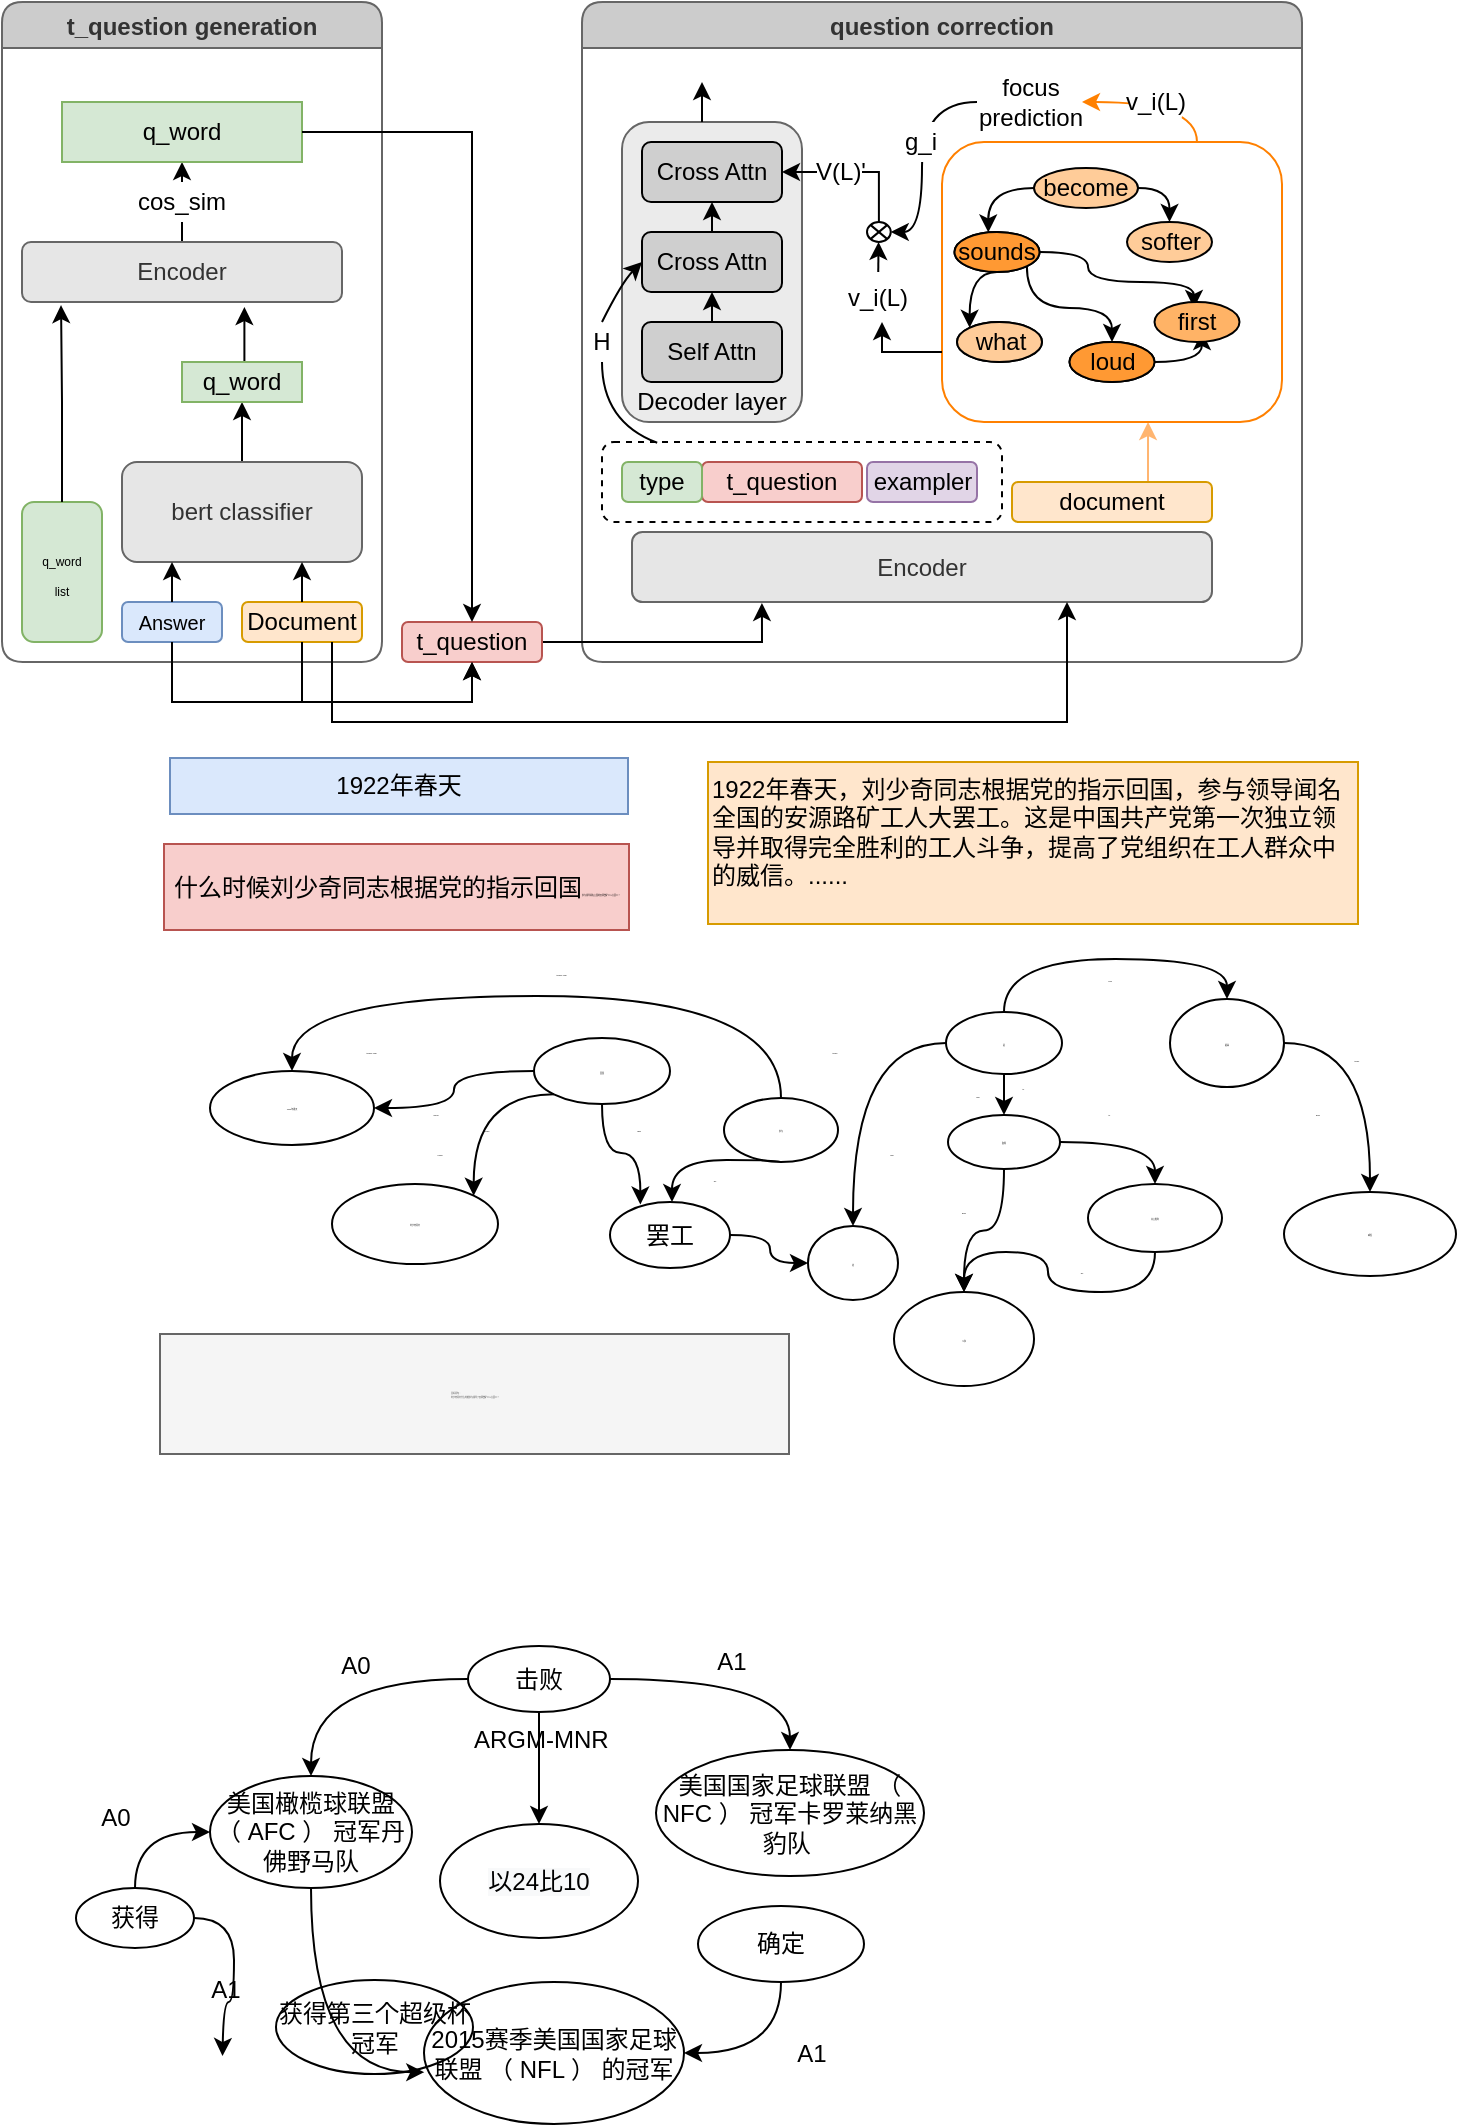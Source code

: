 <mxfile version="15.0.6" type="github">
  <diagram id="S8AlOiojRNY4c0uM1orp" name="Page-1">
    <mxGraphModel dx="785" dy="485" grid="0" gridSize="10" guides="1" tooltips="1" connect="1" arrows="1" fold="1" page="1" pageScale="1" pageWidth="827" pageHeight="1169" background="#ffffff" math="0" shadow="0">
      <root>
        <mxCell id="0" />
        <mxCell id="1" parent="0" />
        <mxCell id="nNOYpqoYlBSuwTUVvYfQ-41" style="edgeStyle=orthogonalEdgeStyle;curved=1;orthogonalLoop=1;jettySize=auto;html=1;exitX=0.5;exitY=1;exitDx=0;exitDy=0;entryX=1;entryY=0.5;entryDx=0;entryDy=0;" edge="1" parent="1" source="nNOYpqoYlBSuwTUVvYfQ-14" target="nNOYpqoYlBSuwTUVvYfQ-18">
          <mxGeometry relative="1" as="geometry" />
        </mxCell>
        <mxCell id="nNOYpqoYlBSuwTUVvYfQ-14" value="确定" style="ellipse;whiteSpace=wrap;html=1;fillColor=none;align=center;" vertex="1" parent="1">
          <mxGeometry x="368" y="992" width="83" height="38" as="geometry" />
        </mxCell>
        <mxCell id="nNOYpqoYlBSuwTUVvYfQ-18" value="&lt;span style=&quot;text-align: left&quot;&gt;2015赛季美国国家足球联盟 （ NFL ） 的冠军&lt;/span&gt;" style="ellipse;whiteSpace=wrap;html=1;fillColor=none;align=center;" vertex="1" parent="1">
          <mxGeometry x="231" y="1030" width="130" height="71" as="geometry" />
        </mxCell>
        <mxCell id="nNOYpqoYlBSuwTUVvYfQ-20" value="A1" style="text;html=1;strokeColor=none;fillColor=none;align=center;verticalAlign=middle;whiteSpace=wrap;rounded=0;" vertex="1" parent="1">
          <mxGeometry x="405" y="1055.5" width="40" height="20" as="geometry" />
        </mxCell>
        <mxCell id="nNOYpqoYlBSuwTUVvYfQ-25" style="edgeStyle=orthogonalEdgeStyle;orthogonalLoop=1;jettySize=auto;html=1;exitX=0;exitY=0.5;exitDx=0;exitDy=0;entryX=0.5;entryY=0;entryDx=0;entryDy=0;curved=1;" edge="1" parent="1" source="nNOYpqoYlBSuwTUVvYfQ-21" target="nNOYpqoYlBSuwTUVvYfQ-22">
          <mxGeometry relative="1" as="geometry" />
        </mxCell>
        <mxCell id="nNOYpqoYlBSuwTUVvYfQ-26" style="edgeStyle=orthogonalEdgeStyle;rounded=0;orthogonalLoop=1;jettySize=auto;html=1;exitX=0.5;exitY=1;exitDx=0;exitDy=0;entryX=0.5;entryY=0;entryDx=0;entryDy=0;" edge="1" parent="1" source="nNOYpqoYlBSuwTUVvYfQ-21" target="nNOYpqoYlBSuwTUVvYfQ-23">
          <mxGeometry relative="1" as="geometry" />
        </mxCell>
        <mxCell id="nNOYpqoYlBSuwTUVvYfQ-27" style="edgeStyle=orthogonalEdgeStyle;orthogonalLoop=1;jettySize=auto;html=1;exitX=1;exitY=0.5;exitDx=0;exitDy=0;entryX=0.5;entryY=0;entryDx=0;entryDy=0;curved=1;" edge="1" parent="1" source="nNOYpqoYlBSuwTUVvYfQ-21" target="nNOYpqoYlBSuwTUVvYfQ-24">
          <mxGeometry relative="1" as="geometry" />
        </mxCell>
        <mxCell id="nNOYpqoYlBSuwTUVvYfQ-21" value="击败" style="ellipse;whiteSpace=wrap;html=1;fillColor=none;align=center;" vertex="1" parent="1">
          <mxGeometry x="253" y="862" width="71" height="33" as="geometry" />
        </mxCell>
        <mxCell id="nNOYpqoYlBSuwTUVvYfQ-40" style="edgeStyle=orthogonalEdgeStyle;curved=1;orthogonalLoop=1;jettySize=auto;html=1;exitX=0.5;exitY=1;exitDx=0;exitDy=0;entryX=0.001;entryY=0.635;entryDx=0;entryDy=0;entryPerimeter=0;" edge="1" parent="1" source="nNOYpqoYlBSuwTUVvYfQ-22" target="nNOYpqoYlBSuwTUVvYfQ-18">
          <mxGeometry relative="1" as="geometry" />
        </mxCell>
        <mxCell id="nNOYpqoYlBSuwTUVvYfQ-22" value="&lt;span style=&quot;text-align: left&quot;&gt;美国橄榄球联盟 （ AFC ） 冠军丹佛野马队&lt;/span&gt;" style="ellipse;whiteSpace=wrap;html=1;fillColor=none;align=center;" vertex="1" parent="1">
          <mxGeometry x="124" y="927" width="101" height="56" as="geometry" />
        </mxCell>
        <mxCell id="nNOYpqoYlBSuwTUVvYfQ-23" value="&#xa;&#xa;&lt;span style=&quot;color: rgb(0, 0, 0); font-family: helvetica; font-size: 12px; font-style: normal; font-weight: 400; letter-spacing: normal; text-align: left; text-indent: 0px; text-transform: none; word-spacing: 0px; background-color: rgb(248, 249, 250); display: inline; float: none;&quot;&gt;以24比10&lt;/span&gt;&#xa;&#xa;" style="ellipse;whiteSpace=wrap;html=1;fillColor=none;align=center;" vertex="1" parent="1">
          <mxGeometry x="239" y="951" width="99" height="57" as="geometry" />
        </mxCell>
        <mxCell id="nNOYpqoYlBSuwTUVvYfQ-24" value="&lt;span style=&quot;text-align: left&quot;&gt;美国国家足球联盟 （ NFC ） 冠军卡罗莱纳黑豹队&amp;nbsp;&lt;/span&gt;" style="ellipse;whiteSpace=wrap;html=1;fillColor=none;align=center;" vertex="1" parent="1">
          <mxGeometry x="347" y="914" width="134" height="63" as="geometry" />
        </mxCell>
        <mxCell id="nNOYpqoYlBSuwTUVvYfQ-28" value="A0" style="text;html=1;strokeColor=none;fillColor=none;align=center;verticalAlign=middle;whiteSpace=wrap;rounded=0;" vertex="1" parent="1">
          <mxGeometry x="177" y="862" width="40" height="20" as="geometry" />
        </mxCell>
        <mxCell id="nNOYpqoYlBSuwTUVvYfQ-29" value="ARGM-MNR" style="text;whiteSpace=wrap;html=1;" vertex="1" parent="1">
          <mxGeometry x="253.997" y="895.003" width="88" height="28" as="geometry" />
        </mxCell>
        <mxCell id="nNOYpqoYlBSuwTUVvYfQ-30" value="A1" style="text;html=1;strokeColor=none;fillColor=none;align=center;verticalAlign=middle;whiteSpace=wrap;rounded=0;" vertex="1" parent="1">
          <mxGeometry x="365" y="860" width="40" height="20" as="geometry" />
        </mxCell>
        <mxCell id="nNOYpqoYlBSuwTUVvYfQ-35" style="edgeStyle=orthogonalEdgeStyle;curved=1;orthogonalLoop=1;jettySize=auto;html=1;exitX=0.5;exitY=0;exitDx=0;exitDy=0;entryX=0;entryY=0.5;entryDx=0;entryDy=0;" edge="1" parent="1" source="nNOYpqoYlBSuwTUVvYfQ-32" target="nNOYpqoYlBSuwTUVvYfQ-22">
          <mxGeometry relative="1" as="geometry" />
        </mxCell>
        <mxCell id="nNOYpqoYlBSuwTUVvYfQ-38" style="edgeStyle=orthogonalEdgeStyle;curved=1;orthogonalLoop=1;jettySize=auto;html=1;" edge="1" parent="1" source="nNOYpqoYlBSuwTUVvYfQ-32">
          <mxGeometry relative="1" as="geometry">
            <mxPoint x="130.25" y="1067" as="targetPoint" />
          </mxGeometry>
        </mxCell>
        <mxCell id="nNOYpqoYlBSuwTUVvYfQ-32" value="获得" style="ellipse;whiteSpace=wrap;html=1;fillColor=none;align=center;" vertex="1" parent="1">
          <mxGeometry x="57" y="983" width="59" height="30" as="geometry" />
        </mxCell>
        <mxCell id="nNOYpqoYlBSuwTUVvYfQ-36" value="A0" style="text;html=1;strokeColor=none;fillColor=none;align=center;verticalAlign=middle;whiteSpace=wrap;rounded=0;" vertex="1" parent="1">
          <mxGeometry x="57" y="938" width="40" height="20" as="geometry" />
        </mxCell>
        <mxCell id="nNOYpqoYlBSuwTUVvYfQ-37" value="A1" style="text;html=1;strokeColor=none;fillColor=none;align=center;verticalAlign=middle;whiteSpace=wrap;rounded=0;" vertex="1" parent="1">
          <mxGeometry x="112" y="1024" width="40" height="20" as="geometry" />
        </mxCell>
        <mxCell id="9eYaoPTUDX6HVux03ysD-3" value="t_question generation" style="swimlane;strokeColor=#666666;fontColor=#333333;rounded=1;fillColor=#CCCCCC;" parent="1" vertex="1">
          <mxGeometry x="20" y="40" width="190" height="330" as="geometry">
            <mxRectangle x="20" y="40" width="160" height="23" as="alternateBounds" />
          </mxGeometry>
        </mxCell>
        <mxCell id="9eYaoPTUDX6HVux03ysD-5" value="Document" style="rounded=1;whiteSpace=wrap;html=1;fillColor=#ffe6cc;strokeColor=#d79b00;" parent="9eYaoPTUDX6HVux03ysD-3" vertex="1">
          <mxGeometry x="120" y="300" width="60" height="20" as="geometry" />
        </mxCell>
        <mxCell id="9eYaoPTUDX6HVux03ysD-8" value="&lt;font style=&quot;font-size: 10px&quot;&gt;Answer&lt;/font&gt;" style="rounded=1;whiteSpace=wrap;html=1;fillColor=#dae8fc;strokeColor=#6c8ebf;" parent="9eYaoPTUDX6HVux03ysD-3" vertex="1">
          <mxGeometry x="60" y="300" width="50" height="20" as="geometry" />
        </mxCell>
        <mxCell id="9eYaoPTUDX6HVux03ysD-38" style="edgeStyle=orthogonalEdgeStyle;rounded=0;orthogonalLoop=1;jettySize=auto;html=1;exitX=0.5;exitY=0;exitDx=0;exitDy=0;entryX=0.5;entryY=1;entryDx=0;entryDy=0;" parent="9eYaoPTUDX6HVux03ysD-3" source="9eYaoPTUDX6HVux03ysD-9" target="9eYaoPTUDX6HVux03ysD-15" edge="1">
          <mxGeometry relative="1" as="geometry" />
        </mxCell>
        <mxCell id="9eYaoPTUDX6HVux03ysD-9" value="bert classifier" style="rounded=1;whiteSpace=wrap;html=1;strokeColor=#666666;fontColor=#333333;fillColor=#E6E6E6;" parent="9eYaoPTUDX6HVux03ysD-3" vertex="1">
          <mxGeometry x="60" y="230" width="120" height="50" as="geometry" />
        </mxCell>
        <mxCell id="9eYaoPTUDX6HVux03ysD-10" value="&lt;font style=&quot;font-size: 6px&quot;&gt;q_word&lt;br style=&quot;font-size: 6px&quot;&gt;list&lt;/font&gt;" style="rounded=1;whiteSpace=wrap;html=1;fillColor=#d5e8d4;strokeColor=#82b366;" parent="9eYaoPTUDX6HVux03ysD-3" vertex="1">
          <mxGeometry x="10" y="250" width="40" height="70" as="geometry" />
        </mxCell>
        <mxCell id="9eYaoPTUDX6HVux03ysD-12" value="" style="endArrow=classic;html=1;exitX=0.5;exitY=0;exitDx=0;exitDy=0;entryX=0.75;entryY=1;entryDx=0;entryDy=0;" parent="9eYaoPTUDX6HVux03ysD-3" source="9eYaoPTUDX6HVux03ysD-5" target="9eYaoPTUDX6HVux03ysD-9" edge="1">
          <mxGeometry width="50" height="50" relative="1" as="geometry">
            <mxPoint x="170" y="270" as="sourcePoint" />
            <mxPoint x="220" y="220" as="targetPoint" />
          </mxGeometry>
        </mxCell>
        <mxCell id="9eYaoPTUDX6HVux03ysD-20" style="edgeStyle=orthogonalEdgeStyle;rounded=0;orthogonalLoop=1;jettySize=auto;html=1;exitX=0.5;exitY=0;exitDx=0;exitDy=0;entryX=0.695;entryY=1.084;entryDx=0;entryDy=0;entryPerimeter=0;" parent="9eYaoPTUDX6HVux03ysD-3" source="9eYaoPTUDX6HVux03ysD-15" target="9eYaoPTUDX6HVux03ysD-17" edge="1">
          <mxGeometry relative="1" as="geometry" />
        </mxCell>
        <mxCell id="9eYaoPTUDX6HVux03ysD-15" value="q_word" style="whiteSpace=wrap;html=1;rounded=0;strokeColor=#82b366;fillColor=#d5e8d4;" parent="9eYaoPTUDX6HVux03ysD-3" vertex="1">
          <mxGeometry x="90" y="180" width="60" height="20" as="geometry" />
        </mxCell>
        <mxCell id="9eYaoPTUDX6HVux03ysD-22" value="" style="edgeStyle=orthogonalEdgeStyle;rounded=0;orthogonalLoop=1;jettySize=auto;html=1;" parent="9eYaoPTUDX6HVux03ysD-3" source="9eYaoPTUDX6HVux03ysD-17" target="9eYaoPTUDX6HVux03ysD-21" edge="1">
          <mxGeometry relative="1" as="geometry" />
        </mxCell>
        <mxCell id="9eYaoPTUDX6HVux03ysD-17" value="Encoder" style="rounded=1;whiteSpace=wrap;html=1;strokeColor=#666666;fontColor=#333333;fillColor=#E6E6E6;" parent="9eYaoPTUDX6HVux03ysD-3" vertex="1">
          <mxGeometry x="10" y="120" width="160" height="30" as="geometry" />
        </mxCell>
        <mxCell id="9eYaoPTUDX6HVux03ysD-18" style="edgeStyle=orthogonalEdgeStyle;rounded=0;orthogonalLoop=1;jettySize=auto;html=1;entryX=0.122;entryY=1.052;entryDx=0;entryDy=0;entryPerimeter=0;" parent="9eYaoPTUDX6HVux03ysD-3" source="9eYaoPTUDX6HVux03ysD-10" target="9eYaoPTUDX6HVux03ysD-17" edge="1">
          <mxGeometry relative="1" as="geometry">
            <mxPoint x="30" y="230" as="targetPoint" />
          </mxGeometry>
        </mxCell>
        <mxCell id="9eYaoPTUDX6HVux03ysD-21" value="q_word" style="whiteSpace=wrap;html=1;rounded=0;fillColor=#d5e8d4;strokeColor=#82b366;" parent="9eYaoPTUDX6HVux03ysD-3" vertex="1">
          <mxGeometry x="30" y="50" width="120" height="30" as="geometry" />
        </mxCell>
        <mxCell id="9eYaoPTUDX6HVux03ysD-24" value="cos_sim" style="text;html=1;strokeColor=none;align=center;verticalAlign=middle;whiteSpace=wrap;rounded=0;fillColor=#ffffff;" parent="9eYaoPTUDX6HVux03ysD-3" vertex="1">
          <mxGeometry x="70" y="90" width="40" height="20" as="geometry" />
        </mxCell>
        <mxCell id="9eYaoPTUDX6HVux03ysD-4" value="question correction" style="swimlane;rounded=1;strokeColor=#666666;fontColor=#333333;fillColor=#CCCCCC;" parent="1" vertex="1">
          <mxGeometry x="310" y="40" width="360" height="330" as="geometry" />
        </mxCell>
        <mxCell id="9eYaoPTUDX6HVux03ysD-35" value="Encoder" style="rounded=1;whiteSpace=wrap;html=1;strokeColor=#666666;fontColor=#333333;fillColor=#E6E6E6;" parent="9eYaoPTUDX6HVux03ysD-4" vertex="1">
          <mxGeometry x="25" y="265" width="290" height="35" as="geometry" />
        </mxCell>
        <mxCell id="9eYaoPTUDX6HVux03ysD-43" value="t_question" style="rounded=1;whiteSpace=wrap;html=1;fillColor=#f8cecc;strokeColor=#b85450;" parent="9eYaoPTUDX6HVux03ysD-4" vertex="1">
          <mxGeometry x="60" y="230" width="80" height="20" as="geometry" />
        </mxCell>
        <mxCell id="9eYaoPTUDX6HVux03ysD-61" style="edgeStyle=orthogonalEdgeStyle;rounded=0;orthogonalLoop=1;jettySize=auto;html=1;exitX=0.5;exitY=0;exitDx=0;exitDy=0;entryX=0.606;entryY=1;entryDx=0;entryDy=0;entryPerimeter=0;strokeColor=#FFB570;" parent="9eYaoPTUDX6HVux03ysD-4" source="9eYaoPTUDX6HVux03ysD-44" target="9eYaoPTUDX6HVux03ysD-59" edge="1">
          <mxGeometry relative="1" as="geometry" />
        </mxCell>
        <mxCell id="9eYaoPTUDX6HVux03ysD-44" value="document" style="rounded=1;whiteSpace=wrap;html=1;fillColor=#ffe6cc;strokeColor=#d79b00;" parent="9eYaoPTUDX6HVux03ysD-4" vertex="1">
          <mxGeometry x="215" y="240" width="100" height="20" as="geometry" />
        </mxCell>
        <mxCell id="9eYaoPTUDX6HVux03ysD-46" value="exampler" style="rounded=1;whiteSpace=wrap;html=1;fillColor=#e1d5e7;strokeColor=#9673a6;" parent="9eYaoPTUDX6HVux03ysD-4" vertex="1">
          <mxGeometry x="142.5" y="230" width="55" height="20" as="geometry" />
        </mxCell>
        <mxCell id="9eYaoPTUDX6HVux03ysD-47" value="" style="rounded=1;whiteSpace=wrap;html=1;fillColor=none;dashed=1;" parent="9eYaoPTUDX6HVux03ysD-4" vertex="1">
          <mxGeometry x="10" y="220" width="200" height="40" as="geometry" />
        </mxCell>
        <mxCell id="9eYaoPTUDX6HVux03ysD-45" value="type" style="rounded=1;whiteSpace=wrap;html=1;strokeColor=#82b366;fillColor=#d5e8d4;" parent="9eYaoPTUDX6HVux03ysD-4" vertex="1">
          <mxGeometry x="20" y="230" width="40" height="20" as="geometry" />
        </mxCell>
        <mxCell id="9eYaoPTUDX6HVux03ysD-49" value="" style="rounded=1;whiteSpace=wrap;html=1;strokeColor=#666666;fontColor=#333333;fillColor=#EBEBEB;" parent="9eYaoPTUDX6HVux03ysD-4" vertex="1">
          <mxGeometry x="20" y="60" width="90" height="150" as="geometry" />
        </mxCell>
        <mxCell id="9eYaoPTUDX6HVux03ysD-50" value="Self Attn" style="rounded=1;whiteSpace=wrap;html=1;fillColor=#CFCFCF;" parent="9eYaoPTUDX6HVux03ysD-4" vertex="1">
          <mxGeometry x="30" y="160" width="70" height="30" as="geometry" />
        </mxCell>
        <mxCell id="9eYaoPTUDX6HVux03ysD-158" style="edgeStyle=orthogonalEdgeStyle;rounded=0;orthogonalLoop=1;jettySize=auto;html=1;exitX=0.5;exitY=0;exitDx=0;exitDy=0;entryX=0.5;entryY=1;entryDx=0;entryDy=0;strokeColor=#000000;" parent="9eYaoPTUDX6HVux03ysD-4" source="9eYaoPTUDX6HVux03ysD-52" target="9eYaoPTUDX6HVux03ysD-51" edge="1">
          <mxGeometry relative="1" as="geometry" />
        </mxCell>
        <mxCell id="9eYaoPTUDX6HVux03ysD-52" value="Cross Attn" style="rounded=1;whiteSpace=wrap;html=1;fillColor=#CFCFCF;" parent="9eYaoPTUDX6HVux03ysD-4" vertex="1">
          <mxGeometry x="30" y="115" width="70" height="30" as="geometry" />
        </mxCell>
        <mxCell id="9eYaoPTUDX6HVux03ysD-51" value="Cross Attn" style="rounded=1;whiteSpace=wrap;html=1;fillColor=#CFCFCF;" parent="9eYaoPTUDX6HVux03ysD-4" vertex="1">
          <mxGeometry x="30" y="70" width="70" height="30" as="geometry" />
        </mxCell>
        <mxCell id="9eYaoPTUDX6HVux03ysD-57" value="H" style="rounded=1;whiteSpace=wrap;html=1;strokeColor=none;fillColor=none;" parent="9eYaoPTUDX6HVux03ysD-4" vertex="1">
          <mxGeometry x="-5" y="160" width="30" height="20" as="geometry" />
        </mxCell>
        <mxCell id="9eYaoPTUDX6HVux03ysD-58" value="" style="curved=1;endArrow=none;html=1;exitX=0.138;exitY=0.01;exitDx=0;exitDy=0;exitPerimeter=0;" parent="9eYaoPTUDX6HVux03ysD-4" source="9eYaoPTUDX6HVux03ysD-47" target="9eYaoPTUDX6HVux03ysD-57" edge="1">
          <mxGeometry width="50" height="50" relative="1" as="geometry">
            <mxPoint x="110" y="220" as="sourcePoint" />
            <mxPoint x="70" y="130" as="targetPoint" />
            <Array as="points">
              <mxPoint x="10" y="210" />
            </Array>
          </mxGeometry>
        </mxCell>
        <mxCell id="9eYaoPTUDX6HVux03ysD-59" value="" style="rounded=1;whiteSpace=wrap;html=1;fillColor=none;strokeColor=#FF8000;" parent="9eYaoPTUDX6HVux03ysD-4" vertex="1">
          <mxGeometry x="180" y="70" width="170" height="140" as="geometry" />
        </mxCell>
        <mxCell id="9eYaoPTUDX6HVux03ysD-110" style="edgeStyle=orthogonalEdgeStyle;curved=1;orthogonalLoop=1;jettySize=auto;html=1;exitX=0;exitY=0.5;exitDx=0;exitDy=0;entryX=0.397;entryY=0.01;entryDx=0;entryDy=0;entryPerimeter=0;" parent="9eYaoPTUDX6HVux03ysD-4" source="9eYaoPTUDX6HVux03ysD-146" target="9eYaoPTUDX6HVux03ysD-96" edge="1">
          <mxGeometry relative="1" as="geometry">
            <mxPoint x="221.373" y="97.141" as="sourcePoint" />
          </mxGeometry>
        </mxCell>
        <mxCell id="9eYaoPTUDX6HVux03ysD-98" value="" style="ellipse;whiteSpace=wrap;html=1;rounded=1;fillColor=#FFCC99;" parent="9eYaoPTUDX6HVux03ysD-4" vertex="1">
          <mxGeometry x="187.5" y="160" width="42.5" height="20" as="geometry" />
        </mxCell>
        <mxCell id="9eYaoPTUDX6HVux03ysD-112" style="edgeStyle=orthogonalEdgeStyle;curved=1;orthogonalLoop=1;jettySize=auto;html=1;exitX=1;exitY=0.5;exitDx=0;exitDy=0;entryX=0.559;entryY=0.75;entryDx=0;entryDy=0;entryPerimeter=0;" parent="9eYaoPTUDX6HVux03ysD-4" source="9eYaoPTUDX6HVux03ysD-100" target="9eYaoPTUDX6HVux03ysD-111" edge="1">
          <mxGeometry relative="1" as="geometry" />
        </mxCell>
        <mxCell id="9eYaoPTUDX6HVux03ysD-100" value="" style="ellipse;whiteSpace=wrap;html=1;rounded=1;fillColor=#ffe6cc;" parent="9eYaoPTUDX6HVux03ysD-4" vertex="1">
          <mxGeometry x="243.75" y="170" width="42.5" height="20" as="geometry" />
        </mxCell>
        <mxCell id="9eYaoPTUDX6HVux03ysD-107" style="edgeStyle=orthogonalEdgeStyle;curved=1;orthogonalLoop=1;jettySize=auto;html=1;exitX=0.5;exitY=1;exitDx=0;exitDy=0;entryX=0;entryY=0;entryDx=0;entryDy=0;" parent="9eYaoPTUDX6HVux03ysD-4" source="9eYaoPTUDX6HVux03ysD-96" target="9eYaoPTUDX6HVux03ysD-98" edge="1">
          <mxGeometry relative="1" as="geometry" />
        </mxCell>
        <mxCell id="9eYaoPTUDX6HVux03ysD-108" style="edgeStyle=orthogonalEdgeStyle;curved=1;orthogonalLoop=1;jettySize=auto;html=1;exitX=1;exitY=0.5;exitDx=0;exitDy=0;" parent="9eYaoPTUDX6HVux03ysD-4" source="9eYaoPTUDX6HVux03ysD-96" edge="1">
          <mxGeometry relative="1" as="geometry">
            <mxPoint x="306" y="153" as="targetPoint" />
            <Array as="points">
              <mxPoint x="253" y="125" />
              <mxPoint x="253" y="140" />
              <mxPoint x="306" y="140" />
            </Array>
          </mxGeometry>
        </mxCell>
        <mxCell id="9eYaoPTUDX6HVux03ysD-96" value="" style="ellipse;whiteSpace=wrap;html=1;rounded=1;fillColor=#ffe6cc;" parent="9eYaoPTUDX6HVux03ysD-4" vertex="1">
          <mxGeometry x="186.25" y="115" width="42.5" height="20" as="geometry" />
        </mxCell>
        <mxCell id="9eYaoPTUDX6HVux03ysD-111" value="first" style="ellipse;whiteSpace=wrap;html=1;rounded=1;fillColor=#FFB366;" parent="9eYaoPTUDX6HVux03ysD-4" vertex="1">
          <mxGeometry x="286.25" y="150" width="42.5" height="20" as="geometry" />
        </mxCell>
        <mxCell id="9eYaoPTUDX6HVux03ysD-120" value="v_i(L)" style="rounded=1;whiteSpace=wrap;html=1;strokeColor=none;" parent="9eYaoPTUDX6HVux03ysD-4" vertex="1">
          <mxGeometry x="130" y="135" width="36.25" height="25" as="geometry" />
        </mxCell>
        <mxCell id="9eYaoPTUDX6HVux03ysD-123" style="edgeStyle=orthogonalEdgeStyle;rounded=0;orthogonalLoop=1;jettySize=auto;html=1;entryX=1;entryY=0.5;entryDx=0;entryDy=0;strokeColor=#000000;" parent="9eYaoPTUDX6HVux03ysD-4" source="9eYaoPTUDX6HVux03ysD-122" target="9eYaoPTUDX6HVux03ysD-51" edge="1">
          <mxGeometry relative="1" as="geometry">
            <Array as="points">
              <mxPoint x="148" y="85" />
            </Array>
          </mxGeometry>
        </mxCell>
        <mxCell id="9eYaoPTUDX6HVux03ysD-122" value="" style="verticalLabelPosition=bottom;verticalAlign=top;html=1;shape=mxgraph.flowchart.or;rounded=1;" parent="9eYaoPTUDX6HVux03ysD-4" vertex="1">
          <mxGeometry x="142.5" y="110" width="11.88" height="10" as="geometry" />
        </mxCell>
        <mxCell id="9eYaoPTUDX6HVux03ysD-127" style="edgeStyle=orthogonalEdgeStyle;orthogonalLoop=1;jettySize=auto;html=1;exitX=0;exitY=0.5;exitDx=0;exitDy=0;entryX=1;entryY=0.5;entryDx=0;entryDy=0;entryPerimeter=0;strokeColor=#000000;curved=1;" parent="9eYaoPTUDX6HVux03ysD-4" source="9eYaoPTUDX6HVux03ysD-125" target="9eYaoPTUDX6HVux03ysD-122" edge="1">
          <mxGeometry relative="1" as="geometry">
            <Array as="points">
              <mxPoint x="170" y="50" />
              <mxPoint x="170" y="115" />
            </Array>
          </mxGeometry>
        </mxCell>
        <mxCell id="9eYaoPTUDX6HVux03ysD-125" value="focus prediction" style="rounded=1;whiteSpace=wrap;html=1;strokeColor=none;" parent="9eYaoPTUDX6HVux03ysD-4" vertex="1">
          <mxGeometry x="197.5" y="40" width="52.5" height="20" as="geometry" />
        </mxCell>
        <mxCell id="9eYaoPTUDX6HVux03ysD-128" value="g_i" style="rounded=1;whiteSpace=wrap;html=1;strokeColor=none;" parent="9eYaoPTUDX6HVux03ysD-4" vertex="1">
          <mxGeometry x="159.25" y="60" width="20.75" height="20" as="geometry" />
        </mxCell>
        <mxCell id="9eYaoPTUDX6HVux03ysD-140" style="edgeStyle=orthogonalEdgeStyle;curved=1;orthogonalLoop=1;jettySize=auto;html=1;exitX=0.75;exitY=0;exitDx=0;exitDy=0;entryX=1;entryY=0.5;entryDx=0;entryDy=0;strokeColor=#FF8000;" parent="9eYaoPTUDX6HVux03ysD-4" source="9eYaoPTUDX6HVux03ysD-59" target="9eYaoPTUDX6HVux03ysD-125" edge="1">
          <mxGeometry relative="1" as="geometry">
            <mxPoint x="270" y="50.0" as="targetPoint" />
            <Array as="points">
              <mxPoint x="308" y="50" />
            </Array>
          </mxGeometry>
        </mxCell>
        <mxCell id="9eYaoPTUDX6HVux03ysD-138" value="v_i(L)" style="rounded=1;whiteSpace=wrap;html=1;strokeColor=none;" parent="9eYaoPTUDX6HVux03ysD-4" vertex="1">
          <mxGeometry x="273.75" y="40" width="26.25" height="20" as="geometry" />
        </mxCell>
        <mxCell id="9eYaoPTUDX6HVux03ysD-144" value="V(L)&#39;" style="rounded=0;whiteSpace=wrap;html=1;fillColor=#ffffff;strokeColor=none;" parent="9eYaoPTUDX6HVux03ysD-4" vertex="1">
          <mxGeometry x="117.5" y="75" width="22.5" height="20" as="geometry" />
        </mxCell>
        <mxCell id="9eYaoPTUDX6HVux03ysD-146" value="become" style="ellipse;whiteSpace=wrap;html=1;rounded=1;fillColor=#FFCC99;" parent="9eYaoPTUDX6HVux03ysD-4" vertex="1">
          <mxGeometry x="226" y="83" width="52" height="20" as="geometry" />
        </mxCell>
        <mxCell id="nNOYpqoYlBSuwTUVvYfQ-42" style="edgeStyle=orthogonalEdgeStyle;curved=1;orthogonalLoop=1;jettySize=auto;html=1;exitX=1;exitY=1;exitDx=0;exitDy=0;entryX=0.5;entryY=0;entryDx=0;entryDy=0;" edge="1" parent="9eYaoPTUDX6HVux03ysD-4" source="9eYaoPTUDX6HVux03ysD-147" target="9eYaoPTUDX6HVux03ysD-150">
          <mxGeometry relative="1" as="geometry">
            <Array as="points">
              <mxPoint x="222" y="153" />
              <mxPoint x="265" y="153" />
            </Array>
          </mxGeometry>
        </mxCell>
        <mxCell id="9eYaoPTUDX6HVux03ysD-147" value="sounds" style="ellipse;whiteSpace=wrap;html=1;rounded=1;fillColor=#FF9933;" parent="9eYaoPTUDX6HVux03ysD-4" vertex="1">
          <mxGeometry x="186.25" y="115" width="42.5" height="20" as="geometry" />
        </mxCell>
        <mxCell id="9eYaoPTUDX6HVux03ysD-148" value="what" style="ellipse;whiteSpace=wrap;html=1;rounded=1;fillColor=#FFCC99;" parent="9eYaoPTUDX6HVux03ysD-4" vertex="1">
          <mxGeometry x="187.5" y="160" width="42.5" height="20" as="geometry" />
        </mxCell>
        <mxCell id="9eYaoPTUDX6HVux03ysD-150" value="loud" style="ellipse;whiteSpace=wrap;html=1;rounded=1;fillColor=#FF9933;" parent="9eYaoPTUDX6HVux03ysD-4" vertex="1">
          <mxGeometry x="243.75" y="170" width="42.5" height="20" as="geometry" />
        </mxCell>
        <mxCell id="9eYaoPTUDX6HVux03ysD-153" value="softer" style="ellipse;whiteSpace=wrap;html=1;rounded=1;fillColor=#FFCC99;" parent="9eYaoPTUDX6HVux03ysD-4" vertex="1">
          <mxGeometry x="272.5" y="110" width="42.5" height="20" as="geometry" />
        </mxCell>
        <mxCell id="9eYaoPTUDX6HVux03ysD-154" style="edgeStyle=orthogonalEdgeStyle;curved=1;orthogonalLoop=1;jettySize=auto;html=1;exitX=1;exitY=0.5;exitDx=0;exitDy=0;entryX=0.5;entryY=0;entryDx=0;entryDy=0;" parent="9eYaoPTUDX6HVux03ysD-4" source="9eYaoPTUDX6HVux03ysD-146" target="9eYaoPTUDX6HVux03ysD-153" edge="1">
          <mxGeometry relative="1" as="geometry" />
        </mxCell>
        <mxCell id="9eYaoPTUDX6HVux03ysD-157" value="" style="endArrow=classic;html=1;strokeColor=#000000;exitX=0.5;exitY=0;exitDx=0;exitDy=0;entryX=0.5;entryY=1;entryDx=0;entryDy=0;" parent="9eYaoPTUDX6HVux03ysD-4" source="9eYaoPTUDX6HVux03ysD-50" target="9eYaoPTUDX6HVux03ysD-52" edge="1">
          <mxGeometry width="50" height="50" relative="1" as="geometry">
            <mxPoint x="50" y="200" as="sourcePoint" />
            <mxPoint x="100" y="150" as="targetPoint" />
          </mxGeometry>
        </mxCell>
        <mxCell id="9eYaoPTUDX6HVux03ysD-159" value="Decoder layer" style="text;html=1;strokeColor=none;fillColor=none;align=center;verticalAlign=middle;whiteSpace=wrap;rounded=0;" parent="9eYaoPTUDX6HVux03ysD-4" vertex="1">
          <mxGeometry x="15" y="190" width="100" height="20" as="geometry" />
        </mxCell>
        <mxCell id="9eYaoPTUDX6HVux03ysD-11" value="" style="endArrow=classic;html=1;exitX=0.5;exitY=0;exitDx=0;exitDy=0;" parent="1" source="9eYaoPTUDX6HVux03ysD-8" edge="1">
          <mxGeometry width="50" height="50" relative="1" as="geometry">
            <mxPoint x="190" y="310" as="sourcePoint" />
            <mxPoint x="105" y="320" as="targetPoint" />
          </mxGeometry>
        </mxCell>
        <mxCell id="9eYaoPTUDX6HVux03ysD-39" style="edgeStyle=orthogonalEdgeStyle;rounded=0;orthogonalLoop=1;jettySize=auto;html=1;exitX=1;exitY=0.5;exitDx=0;exitDy=0;entryX=0.224;entryY=1.014;entryDx=0;entryDy=0;entryPerimeter=0;" parent="1" source="9eYaoPTUDX6HVux03ysD-25" target="9eYaoPTUDX6HVux03ysD-35" edge="1">
          <mxGeometry relative="1" as="geometry" />
        </mxCell>
        <mxCell id="9eYaoPTUDX6HVux03ysD-25" value="t_question" style="rounded=1;whiteSpace=wrap;html=1;fillColor=#f8cecc;strokeColor=#b85450;" parent="1" vertex="1">
          <mxGeometry x="220" y="350" width="70" height="20" as="geometry" />
        </mxCell>
        <mxCell id="9eYaoPTUDX6HVux03ysD-27" style="edgeStyle=orthogonalEdgeStyle;rounded=0;orthogonalLoop=1;jettySize=auto;html=1;entryX=0.5;entryY=1;entryDx=0;entryDy=0;entryPerimeter=0;exitX=0.5;exitY=1;exitDx=0;exitDy=0;" parent="1" source="9eYaoPTUDX6HVux03ysD-5" target="9eYaoPTUDX6HVux03ysD-25" edge="1">
          <mxGeometry relative="1" as="geometry">
            <mxPoint x="170" y="410" as="sourcePoint" />
          </mxGeometry>
        </mxCell>
        <mxCell id="9eYaoPTUDX6HVux03ysD-30" style="edgeStyle=orthogonalEdgeStyle;rounded=0;orthogonalLoop=1;jettySize=auto;html=1;exitX=0.5;exitY=1;exitDx=0;exitDy=0;entryX=0.5;entryY=1;entryDx=0;entryDy=0;" parent="1" source="9eYaoPTUDX6HVux03ysD-8" target="9eYaoPTUDX6HVux03ysD-25" edge="1">
          <mxGeometry relative="1" as="geometry" />
        </mxCell>
        <mxCell id="9eYaoPTUDX6HVux03ysD-31" style="edgeStyle=orthogonalEdgeStyle;rounded=0;orthogonalLoop=1;jettySize=auto;html=1;exitX=1;exitY=0.5;exitDx=0;exitDy=0;entryX=0.5;entryY=0;entryDx=0;entryDy=0;" parent="1" source="9eYaoPTUDX6HVux03ysD-21" target="9eYaoPTUDX6HVux03ysD-25" edge="1">
          <mxGeometry relative="1" as="geometry" />
        </mxCell>
        <mxCell id="9eYaoPTUDX6HVux03ysD-42" style="edgeStyle=orthogonalEdgeStyle;rounded=0;orthogonalLoop=1;jettySize=auto;html=1;exitX=0.75;exitY=1;exitDx=0;exitDy=0;entryX=0.75;entryY=1;entryDx=0;entryDy=0;" parent="1" source="9eYaoPTUDX6HVux03ysD-5" target="9eYaoPTUDX6HVux03ysD-35" edge="1">
          <mxGeometry relative="1" as="geometry">
            <Array as="points">
              <mxPoint x="185" y="400" />
              <mxPoint x="553" y="400" />
            </Array>
          </mxGeometry>
        </mxCell>
        <mxCell id="9eYaoPTUDX6HVux03ysD-55" value="" style="curved=1;endArrow=classic;html=1;exitX=0.5;exitY=0;exitDx=0;exitDy=0;startArrow=none;" parent="1" source="9eYaoPTUDX6HVux03ysD-57" edge="1">
          <mxGeometry width="50" height="50" relative="1" as="geometry">
            <mxPoint x="330" y="220" as="sourcePoint" />
            <mxPoint x="340" y="170" as="targetPoint" />
            <Array as="points">
              <mxPoint x="330" y="180" />
              <mxPoint x="340" y="170" />
            </Array>
          </mxGeometry>
        </mxCell>
        <mxCell id="9eYaoPTUDX6HVux03ysD-118" style="edgeStyle=orthogonalEdgeStyle;orthogonalLoop=1;jettySize=auto;html=1;exitX=0;exitY=0.75;exitDx=0;exitDy=0;strokeColor=#000000;rounded=0;" parent="1" source="9eYaoPTUDX6HVux03ysD-59" edge="1">
          <mxGeometry relative="1" as="geometry">
            <mxPoint x="460" y="200" as="targetPoint" />
            <Array as="points">
              <mxPoint x="460" y="215" />
            </Array>
          </mxGeometry>
        </mxCell>
        <mxCell id="9eYaoPTUDX6HVux03ysD-121" style="edgeStyle=orthogonalEdgeStyle;rounded=0;orthogonalLoop=1;jettySize=auto;html=1;exitX=0.5;exitY=0;exitDx=0;exitDy=0;strokeColor=#000000;" parent="1" source="9eYaoPTUDX6HVux03ysD-120" edge="1">
          <mxGeometry relative="1" as="geometry">
            <mxPoint x="458.276" y="160" as="targetPoint" />
          </mxGeometry>
        </mxCell>
        <mxCell id="9eYaoPTUDX6HVux03ysD-156" value="" style="endArrow=classic;html=1;rounded=0;" parent="1" edge="1">
          <mxGeometry width="50" height="50" relative="1" as="geometry">
            <mxPoint x="370" y="100" as="sourcePoint" />
            <mxPoint x="370" y="80" as="targetPoint" />
          </mxGeometry>
        </mxCell>
        <mxCell id="nNOYpqoYlBSuwTUVvYfQ-1" value="1922年春天" style="text;whiteSpace=wrap;html=1;strokeColor=#6c8ebf;fillColor=#dae8fc;align=center;" vertex="1" parent="1">
          <mxGeometry x="104" y="418" width="229" height="28" as="geometry" />
        </mxCell>
        <mxCell id="nNOYpqoYlBSuwTUVvYfQ-2" value="1922年春天，刘少奇同志根据党的指示回国，参与领导闻名全国的安源路矿工人大罢工。这是中国共产党第一次独立领导并取得完全胜利的工人斗争，提高了党组织在工人群众中的威信。......" style="text;whiteSpace=wrap;html=1;fillColor=#ffe6cc;strokeColor=#d79b00;" vertex="1" parent="1">
          <mxGeometry x="373" y="420" width="325" height="81" as="geometry" />
        </mxCell>
        <mxCell id="nNOYpqoYlBSuwTUVvYfQ-33" value="&lt;span style=&quot;text-align: left&quot;&gt;获得第三个超级杯冠军&lt;/span&gt;" style="ellipse;whiteSpace=wrap;html=1;fillColor=none;align=center;" vertex="1" parent="1">
          <mxGeometry x="157" y="1029" width="98.5" height="47" as="geometry" />
        </mxCell>
        <mxCell id="nNOYpqoYlBSuwTUVvYfQ-51" style="edgeStyle=orthogonalEdgeStyle;curved=1;orthogonalLoop=1;jettySize=auto;html=1;exitX=0;exitY=0.5;exitDx=0;exitDy=0;fontFamily=Helvetica;fontSize=1;" edge="1" parent="1" source="nNOYpqoYlBSuwTUVvYfQ-46" target="nNOYpqoYlBSuwTUVvYfQ-50">
          <mxGeometry relative="1" as="geometry" />
        </mxCell>
        <mxCell id="nNOYpqoYlBSuwTUVvYfQ-52" style="edgeStyle=orthogonalEdgeStyle;curved=1;orthogonalLoop=1;jettySize=auto;html=1;exitX=0;exitY=1;exitDx=0;exitDy=0;entryX=1;entryY=0;entryDx=0;entryDy=0;fontFamily=Helvetica;fontSize=1;" edge="1" parent="1" source="nNOYpqoYlBSuwTUVvYfQ-46" target="nNOYpqoYlBSuwTUVvYfQ-49">
          <mxGeometry relative="1" as="geometry" />
        </mxCell>
        <mxCell id="nNOYpqoYlBSuwTUVvYfQ-69" style="edgeStyle=orthogonalEdgeStyle;curved=1;orthogonalLoop=1;jettySize=auto;html=1;exitX=0.5;exitY=1;exitDx=0;exitDy=0;entryX=0.253;entryY=0.038;entryDx=0;entryDy=0;entryPerimeter=0;fontFamily=Helvetica;fontSize=1;" edge="1" parent="1" source="nNOYpqoYlBSuwTUVvYfQ-46" target="nNOYpqoYlBSuwTUVvYfQ-48">
          <mxGeometry relative="1" as="geometry" />
        </mxCell>
        <mxCell id="nNOYpqoYlBSuwTUVvYfQ-46" value="回国" style="ellipse;whiteSpace=wrap;html=1;fontFamily=Helvetica;fontSize=1;align=center;fillColor=none;" vertex="1" parent="1">
          <mxGeometry x="286" y="558" width="68" height="33" as="geometry" />
        </mxCell>
        <mxCell id="nNOYpqoYlBSuwTUVvYfQ-65" style="edgeStyle=orthogonalEdgeStyle;curved=1;orthogonalLoop=1;jettySize=auto;html=1;exitX=0.5;exitY=1;exitDx=0;exitDy=0;fontFamily=Helvetica;fontSize=1;" edge="1" parent="1" source="nNOYpqoYlBSuwTUVvYfQ-47" target="nNOYpqoYlBSuwTUVvYfQ-48">
          <mxGeometry relative="1" as="geometry">
            <Array as="points">
              <mxPoint x="410" y="619" />
              <mxPoint x="355" y="619" />
            </Array>
          </mxGeometry>
        </mxCell>
        <mxCell id="nNOYpqoYlBSuwTUVvYfQ-76" style="edgeStyle=orthogonalEdgeStyle;curved=1;orthogonalLoop=1;jettySize=auto;html=1;exitX=0.5;exitY=0;exitDx=0;exitDy=0;entryX=0.5;entryY=0;entryDx=0;entryDy=0;fontFamily=Helvetica;fontSize=1;" edge="1" parent="1" source="nNOYpqoYlBSuwTUVvYfQ-47" target="nNOYpqoYlBSuwTUVvYfQ-50">
          <mxGeometry relative="1" as="geometry">
            <Array as="points">
              <mxPoint x="410" y="537" />
              <mxPoint x="165" y="537" />
            </Array>
          </mxGeometry>
        </mxCell>
        <mxCell id="nNOYpqoYlBSuwTUVvYfQ-47" value="参与" style="ellipse;whiteSpace=wrap;html=1;fontFamily=Helvetica;fontSize=1;fillColor=none;align=center;" vertex="1" parent="1">
          <mxGeometry x="381" y="588" width="57" height="32" as="geometry" />
        </mxCell>
        <mxCell id="nNOYpqoYlBSuwTUVvYfQ-78" style="edgeStyle=orthogonalEdgeStyle;curved=1;orthogonalLoop=1;jettySize=auto;html=1;exitX=1;exitY=0.5;exitDx=0;exitDy=0;fontFamily=Helvetica;fontSize=1;" edge="1" parent="1" source="nNOYpqoYlBSuwTUVvYfQ-48" target="nNOYpqoYlBSuwTUVvYfQ-77">
          <mxGeometry relative="1" as="geometry" />
        </mxCell>
        <mxCell id="nNOYpqoYlBSuwTUVvYfQ-48" value="&lt;span style=&quot;font-size: 12px ; text-align: left&quot;&gt;罢工&lt;/span&gt;" style="ellipse;whiteSpace=wrap;html=1;fontFamily=Helvetica;fontSize=1;fillColor=none;align=center;" vertex="1" parent="1">
          <mxGeometry x="324" y="640" width="60" height="33" as="geometry" />
        </mxCell>
        <mxCell id="nNOYpqoYlBSuwTUVvYfQ-49" value="刘少奇同志" style="ellipse;whiteSpace=wrap;html=1;fontFamily=Helvetica;fontSize=1;fillColor=none;align=center;" vertex="1" parent="1">
          <mxGeometry x="185" y="631" width="83" height="40" as="geometry" />
        </mxCell>
        <mxCell id="nNOYpqoYlBSuwTUVvYfQ-50" value="1922年春天" style="ellipse;whiteSpace=wrap;html=1;fontFamily=Helvetica;fontSize=1;fillColor=none;align=center;" vertex="1" parent="1">
          <mxGeometry x="124" y="574.5" width="82" height="37" as="geometry" />
        </mxCell>
        <mxCell id="nNOYpqoYlBSuwTUVvYfQ-53" value="ARGM-TMP" style="text;whiteSpace=wrap;html=1;fontSize=1;fontFamily=Helvetica;" vertex="1" parent="1">
          <mxGeometry x="200.003" y="558" width="86" height="15" as="geometry" />
        </mxCell>
        <mxCell id="nNOYpqoYlBSuwTUVvYfQ-54" value="ARG0" style="text;whiteSpace=wrap;html=1;fontSize=1;fontFamily=Helvetica;" vertex="1" parent="1">
          <mxGeometry x="259.003" y="596.503" width="35" height="15" as="geometry" />
        </mxCell>
        <mxCell id="nNOYpqoYlBSuwTUVvYfQ-58" value="ARGM-TMP" style="text;whiteSpace=wrap;html=1;fontSize=1;fontFamily=Helvetica;" vertex="1" parent="1">
          <mxGeometry x="295.003" y="518.5" width="86" height="15" as="geometry" />
        </mxCell>
        <mxCell id="nNOYpqoYlBSuwTUVvYfQ-62" value="acl" style="text;html=1;align=center;verticalAlign=middle;resizable=0;points=[];autosize=1;strokeColor=none;fillColor=none;fontSize=1;fontFamily=Helvetica;" vertex="1" parent="1">
          <mxGeometry x="363" y="626" width="26" height="5" as="geometry" />
        </mxCell>
        <mxCell id="nNOYpqoYlBSuwTUVvYfQ-68" value="nsubj" style="text;html=1;strokeColor=none;fillColor=none;align=center;verticalAlign=middle;whiteSpace=wrap;rounded=0;fontFamily=Helvetica;fontSize=1;" vertex="1" parent="1">
          <mxGeometry x="219" y="606" width="40" height="20" as="geometry" />
        </mxCell>
        <mxCell id="nNOYpqoYlBSuwTUVvYfQ-73" value="nmod" style="text;html=1;strokeColor=none;fillColor=none;align=center;verticalAlign=middle;whiteSpace=wrap;rounded=0;fontFamily=Helvetica;fontSize=1;" vertex="1" parent="1">
          <mxGeometry x="217" y="586" width="40" height="20" as="geometry" />
        </mxCell>
        <mxCell id="nNOYpqoYlBSuwTUVvYfQ-77" value="这" style="ellipse;whiteSpace=wrap;html=1;fontFamily=Helvetica;fontSize=1;fillColor=none;align=center;" vertex="1" parent="1">
          <mxGeometry x="423" y="652" width="45" height="37" as="geometry" />
        </mxCell>
        <mxCell id="nNOYpqoYlBSuwTUVvYfQ-80" style="edgeStyle=orthogonalEdgeStyle;curved=1;orthogonalLoop=1;jettySize=auto;html=1;exitX=0;exitY=0.5;exitDx=0;exitDy=0;entryX=0.5;entryY=0;entryDx=0;entryDy=0;fontFamily=Helvetica;fontSize=1;" edge="1" parent="1" source="nNOYpqoYlBSuwTUVvYfQ-79" target="nNOYpqoYlBSuwTUVvYfQ-77">
          <mxGeometry relative="1" as="geometry" />
        </mxCell>
        <mxCell id="nNOYpqoYlBSuwTUVvYfQ-83" style="edgeStyle=orthogonalEdgeStyle;curved=1;orthogonalLoop=1;jettySize=auto;html=1;exitX=0.5;exitY=1;exitDx=0;exitDy=0;entryX=0.5;entryY=0;entryDx=0;entryDy=0;fontFamily=Helvetica;fontSize=1;" edge="1" parent="1" source="nNOYpqoYlBSuwTUVvYfQ-79" target="nNOYpqoYlBSuwTUVvYfQ-82">
          <mxGeometry relative="1" as="geometry" />
        </mxCell>
        <mxCell id="nNOYpqoYlBSuwTUVvYfQ-97" style="edgeStyle=orthogonalEdgeStyle;curved=1;orthogonalLoop=1;jettySize=auto;html=1;exitX=0.5;exitY=0;exitDx=0;exitDy=0;entryX=0.5;entryY=0;entryDx=0;entryDy=0;fontFamily=Helvetica;fontSize=1;" edge="1" parent="1" source="nNOYpqoYlBSuwTUVvYfQ-79" target="nNOYpqoYlBSuwTUVvYfQ-96">
          <mxGeometry relative="1" as="geometry" />
        </mxCell>
        <mxCell id="nNOYpqoYlBSuwTUVvYfQ-79" value="是" style="ellipse;whiteSpace=wrap;html=1;fontFamily=Helvetica;fontSize=1;fillColor=none;align=center;" vertex="1" parent="1">
          <mxGeometry x="492" y="545" width="58" height="31" as="geometry" />
        </mxCell>
        <mxCell id="nNOYpqoYlBSuwTUVvYfQ-81" value="ARG0" style="text;whiteSpace=wrap;html=1;fontSize=1;fontFamily=Helvetica;" vertex="1" parent="1">
          <mxGeometry x="433.003" y="558.003" width="35" height="15" as="geometry" />
        </mxCell>
        <mxCell id="nNOYpqoYlBSuwTUVvYfQ-88" style="edgeStyle=orthogonalEdgeStyle;curved=1;orthogonalLoop=1;jettySize=auto;html=1;exitX=1;exitY=0.5;exitDx=0;exitDy=0;entryX=0.5;entryY=0;entryDx=0;entryDy=0;fontFamily=Helvetica;fontSize=1;" edge="1" parent="1" source="nNOYpqoYlBSuwTUVvYfQ-82" target="nNOYpqoYlBSuwTUVvYfQ-87">
          <mxGeometry relative="1" as="geometry" />
        </mxCell>
        <mxCell id="nNOYpqoYlBSuwTUVvYfQ-91" style="edgeStyle=orthogonalEdgeStyle;curved=1;orthogonalLoop=1;jettySize=auto;html=1;exitX=0.5;exitY=1;exitDx=0;exitDy=0;entryX=0.5;entryY=0;entryDx=0;entryDy=0;fontFamily=Helvetica;fontSize=1;" edge="1" parent="1" source="nNOYpqoYlBSuwTUVvYfQ-82" target="nNOYpqoYlBSuwTUVvYfQ-90">
          <mxGeometry relative="1" as="geometry" />
        </mxCell>
        <mxCell id="nNOYpqoYlBSuwTUVvYfQ-82" value="取得" style="ellipse;whiteSpace=wrap;html=1;fontFamily=Helvetica;fontSize=1;fillColor=none;align=center;" vertex="1" parent="1">
          <mxGeometry x="493" y="596.5" width="56" height="27" as="geometry" />
        </mxCell>
        <mxCell id="nNOYpqoYlBSuwTUVvYfQ-84" value="A1" style="text;whiteSpace=wrap;html=1;fontSize=1;fontFamily=Helvetica;" vertex="1" parent="1">
          <mxGeometry x="528.003" y="576.003" width="35" height="15" as="geometry" />
        </mxCell>
        <mxCell id="nNOYpqoYlBSuwTUVvYfQ-85" value="dep" style="text;html=1;strokeColor=none;fillColor=none;align=center;verticalAlign=middle;whiteSpace=wrap;rounded=0;fontFamily=Helvetica;fontSize=1;" vertex="1" parent="1">
          <mxGeometry x="488" y="576.5" width="40" height="20" as="geometry" />
        </mxCell>
        <mxCell id="nNOYpqoYlBSuwTUVvYfQ-92" style="edgeStyle=orthogonalEdgeStyle;curved=1;orthogonalLoop=1;jettySize=auto;html=1;exitX=0.5;exitY=1;exitDx=0;exitDy=0;fontFamily=Helvetica;fontSize=1;" edge="1" parent="1" source="nNOYpqoYlBSuwTUVvYfQ-87" target="nNOYpqoYlBSuwTUVvYfQ-90">
          <mxGeometry relative="1" as="geometry" />
        </mxCell>
        <mxCell id="nNOYpqoYlBSuwTUVvYfQ-87" value="完全胜利" style="ellipse;whiteSpace=wrap;html=1;fontFamily=Helvetica;fontSize=1;fillColor=none;align=center;" vertex="1" parent="1">
          <mxGeometry x="563" y="631" width="67" height="34" as="geometry" />
        </mxCell>
        <mxCell id="nNOYpqoYlBSuwTUVvYfQ-89" value="A1" style="text;whiteSpace=wrap;html=1;fontSize=1;fontFamily=Helvetica;" vertex="1" parent="1">
          <mxGeometry x="571.003" y="588.503" width="35" height="15" as="geometry" />
        </mxCell>
        <mxCell id="nNOYpqoYlBSuwTUVvYfQ-90" value="斗争" style="ellipse;whiteSpace=wrap;html=1;fontFamily=Helvetica;fontSize=1;fillColor=none;align=center;" vertex="1" parent="1">
          <mxGeometry x="466" y="685" width="70" height="47" as="geometry" />
        </mxCell>
        <mxCell id="nNOYpqoYlBSuwTUVvYfQ-93" value="acl" style="text;html=1;strokeColor=none;fillColor=none;align=center;verticalAlign=middle;whiteSpace=wrap;rounded=0;fontFamily=Helvetica;fontSize=1;" vertex="1" parent="1">
          <mxGeometry x="540" y="665" width="40" height="20" as="geometry" />
        </mxCell>
        <mxCell id="nNOYpqoYlBSuwTUVvYfQ-94" value="dboj" style="text;html=1;strokeColor=none;fillColor=none;align=center;verticalAlign=middle;whiteSpace=wrap;rounded=0;fontFamily=Helvetica;fontSize=1;" vertex="1" parent="1">
          <mxGeometry x="481" y="635" width="40" height="20" as="geometry" />
        </mxCell>
        <mxCell id="nNOYpqoYlBSuwTUVvYfQ-95" value="dep" style="text;html=1;strokeColor=none;fillColor=none;align=center;verticalAlign=middle;whiteSpace=wrap;rounded=0;fontFamily=Helvetica;fontSize=1;" vertex="1" parent="1">
          <mxGeometry x="445" y="606" width="40" height="20" as="geometry" />
        </mxCell>
        <mxCell id="nNOYpqoYlBSuwTUVvYfQ-100" style="edgeStyle=orthogonalEdgeStyle;curved=1;orthogonalLoop=1;jettySize=auto;html=1;exitX=1;exitY=0.5;exitDx=0;exitDy=0;entryX=0.5;entryY=0;entryDx=0;entryDy=0;fontFamily=Helvetica;fontSize=1;" edge="1" parent="1" source="nNOYpqoYlBSuwTUVvYfQ-96" target="nNOYpqoYlBSuwTUVvYfQ-99">
          <mxGeometry relative="1" as="geometry" />
        </mxCell>
        <mxCell id="nNOYpqoYlBSuwTUVvYfQ-96" value="提高" style="ellipse;whiteSpace=wrap;html=1;fontFamily=Helvetica;fontSize=1;fillColor=none;align=center;" vertex="1" parent="1">
          <mxGeometry x="604" y="538.5" width="57" height="44" as="geometry" />
        </mxCell>
        <mxCell id="nNOYpqoYlBSuwTUVvYfQ-98" value="conj" style="text;html=1;strokeColor=none;fillColor=none;align=center;verticalAlign=middle;whiteSpace=wrap;rounded=0;fontFamily=Helvetica;fontSize=1;" vertex="1" parent="1">
          <mxGeometry x="554" y="518.5" width="40" height="20" as="geometry" />
        </mxCell>
        <mxCell id="nNOYpqoYlBSuwTUVvYfQ-99" value="威信" style="ellipse;whiteSpace=wrap;html=1;fontFamily=Helvetica;fontSize=1;fillColor=none;align=center;" vertex="1" parent="1">
          <mxGeometry x="661" y="635" width="86" height="42" as="geometry" />
        </mxCell>
        <mxCell id="nNOYpqoYlBSuwTUVvYfQ-101" value="ARG1" style="text;whiteSpace=wrap;html=1;fontSize=1;fontFamily=Helvetica;" vertex="1" parent="1">
          <mxGeometry x="694.003" y="561.503" width="35" height="15" as="geometry" />
        </mxCell>
        <mxCell id="nNOYpqoYlBSuwTUVvYfQ-102" value="dboj" style="text;html=1;strokeColor=none;fillColor=none;align=center;verticalAlign=middle;whiteSpace=wrap;rounded=0;fontFamily=Helvetica;fontSize=1;" vertex="1" parent="1">
          <mxGeometry x="658" y="586" width="40" height="20" as="geometry" />
        </mxCell>
        <mxCell id="nNOYpqoYlBSuwTUVvYfQ-103" value="dboj" style="text;html=1;align=center;verticalAlign=middle;resizable=0;points=[];autosize=1;strokeColor=none;fillColor=none;fontSize=1;fontFamily=Helvetica;" vertex="1" parent="1">
          <mxGeometry x="321" y="601.5" width="33" height="5" as="geometry" />
        </mxCell>
        <mxCell id="nNOYpqoYlBSuwTUVvYfQ-107" value="&lt;span style=&quot;font-size: 12px ; text-align: left&quot;&gt;什么时候刘少奇同志根据党的指示回国&lt;/span&gt;参与领导闻名全国的安源路矿工人大罢工？" style="rounded=0;whiteSpace=wrap;html=1;fontFamily=Helvetica;fontSize=1;fillColor=#f8cecc;align=center;strokeColor=#b85450;" vertex="1" parent="1">
          <mxGeometry x="101" y="461" width="232.5" height="43" as="geometry" />
        </mxCell>
        <mxCell id="nNOYpqoYlBSuwTUVvYfQ-108" value="&lt;div style=&quot;text-align: left&quot;&gt;&lt;span&gt;目标问句：&lt;/span&gt;&lt;/div&gt;刘少奇同志什么时候参与领导了安源路矿工人大罢工？" style="rounded=0;whiteSpace=wrap;html=1;fontFamily=Helvetica;fontSize=1;fillColor=#f5f5f5;align=center;strokeColor=#666666;fontColor=#333333;" vertex="1" parent="1">
          <mxGeometry x="99" y="706" width="314.5" height="60" as="geometry" />
        </mxCell>
      </root>
    </mxGraphModel>
  </diagram>
</mxfile>
